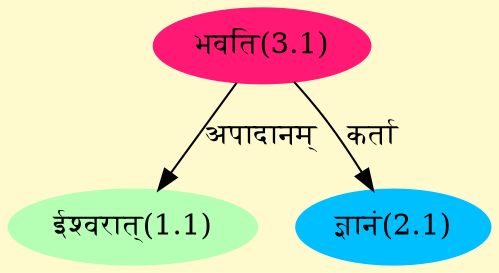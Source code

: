 digraph G{
rankdir=BT;
 compound=true;
 bgcolor="lemonchiffon1";
Node1_1 [style=filled, color="#B4FFB4" label = "ईश्वरात्(1.1)"]
Node3_1 [style=filled, color="#FF1975" label = "भवति(3.1)"]
Node2_1 [style=filled, color="#00BFFF" label = "ज्ञानं(2.1)"]
/* Start of Relations section */

Node1_1 -> Node3_1 [  label="अपादानम्"  dir="back" ]
Node2_1 -> Node3_1 [  label="कर्ता"  dir="back" ]
}
